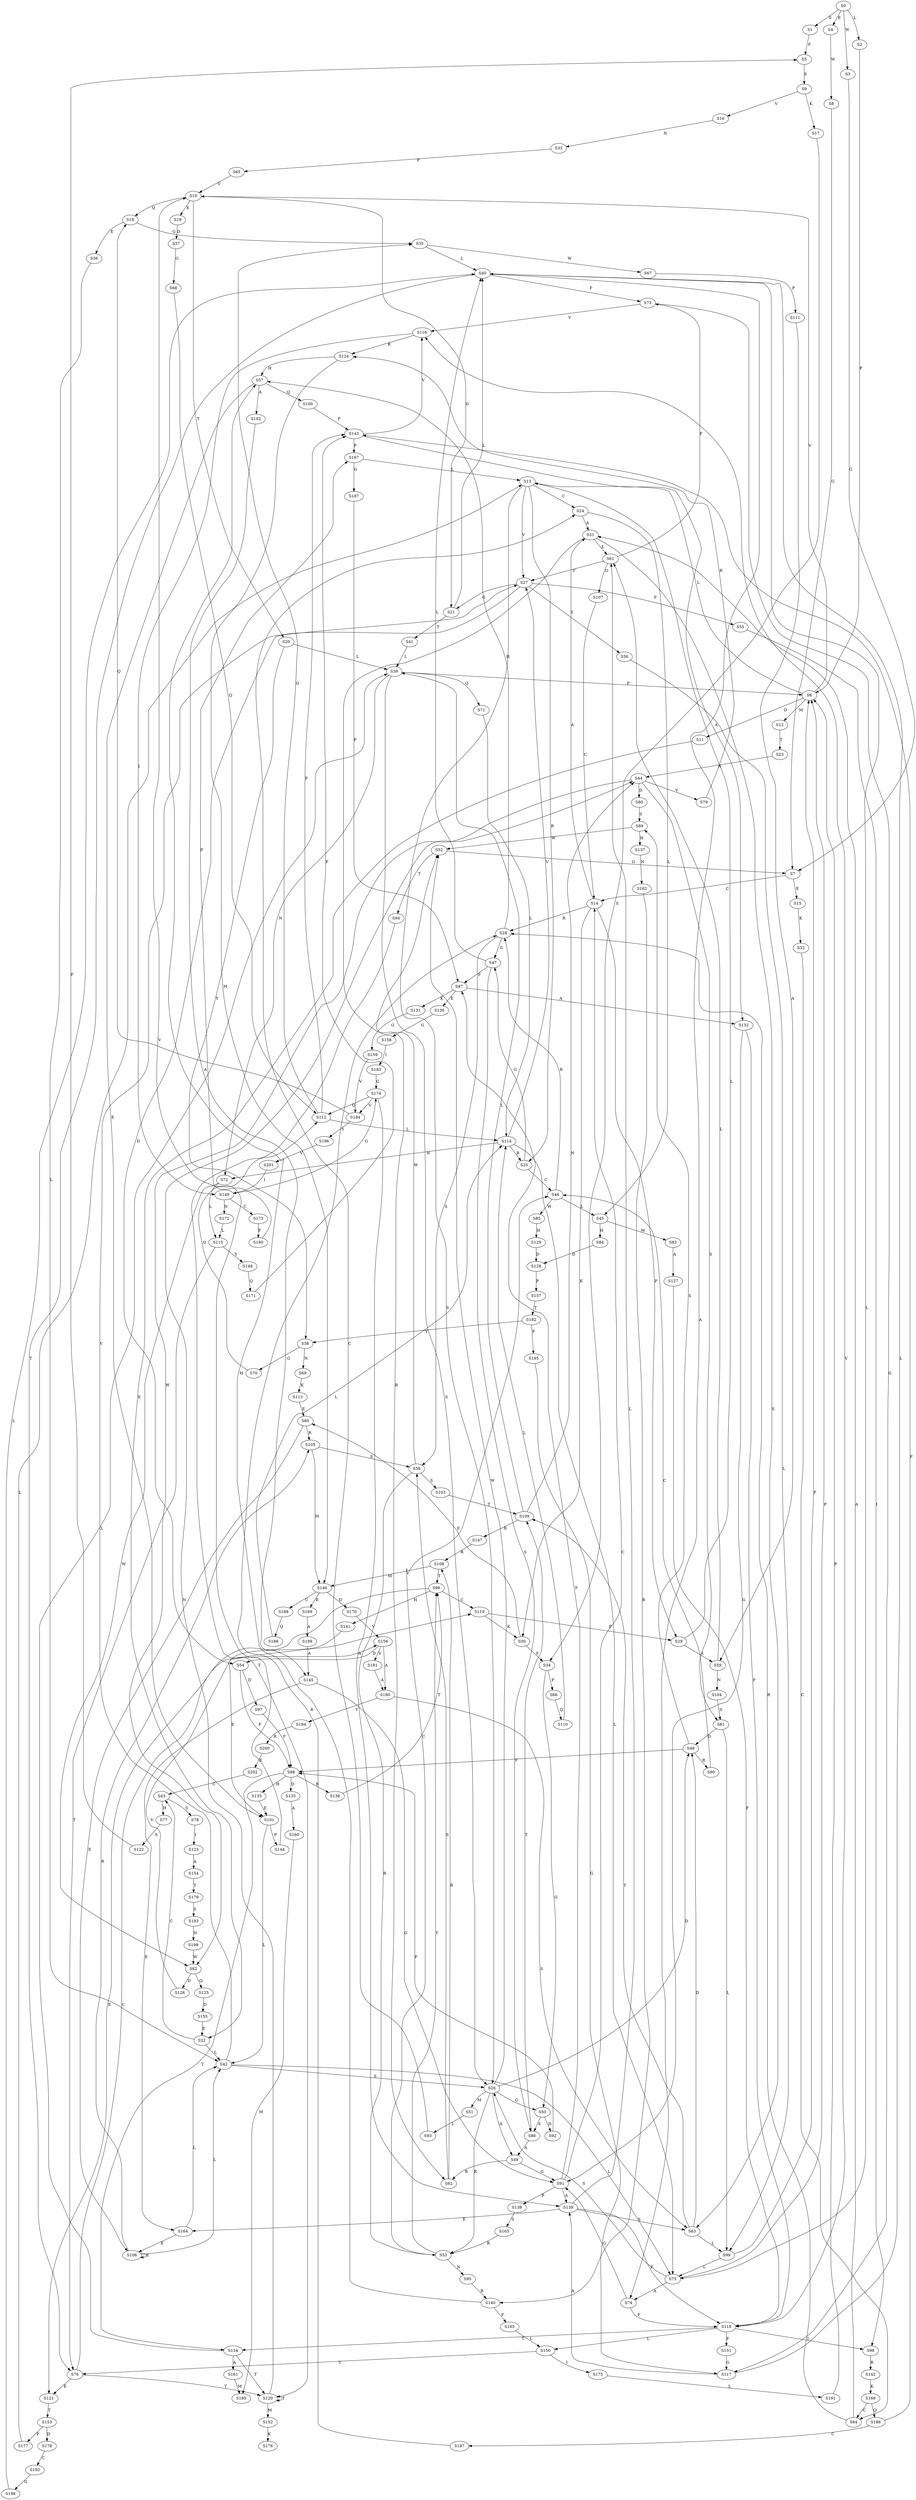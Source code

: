 strict digraph  {
	S0 -> S1 [ label = S ];
	S0 -> S2 [ label = L ];
	S0 -> S3 [ label = W ];
	S0 -> S4 [ label = E ];
	S1 -> S5 [ label = F ];
	S2 -> S6 [ label = P ];
	S3 -> S7 [ label = G ];
	S4 -> S8 [ label = W ];
	S5 -> S9 [ label = S ];
	S6 -> S10 [ label = V ];
	S6 -> S11 [ label = D ];
	S6 -> S12 [ label = M ];
	S6 -> S13 [ label = L ];
	S7 -> S14 [ label = C ];
	S7 -> S15 [ label = E ];
	S8 -> S7 [ label = G ];
	S9 -> S16 [ label = V ];
	S9 -> S17 [ label = K ];
	S10 -> S18 [ label = Q ];
	S10 -> S19 [ label = E ];
	S10 -> S20 [ label = T ];
	S10 -> S21 [ label = G ];
	S11 -> S22 [ label = E ];
	S12 -> S23 [ label = T ];
	S13 -> S24 [ label = C ];
	S13 -> S25 [ label = R ];
	S13 -> S26 [ label = S ];
	S13 -> S27 [ label = V ];
	S14 -> S28 [ label = R ];
	S14 -> S29 [ label = P ];
	S14 -> S30 [ label = K ];
	S14 -> S31 [ label = A ];
	S15 -> S32 [ label = K ];
	S16 -> S33 [ label = N ];
	S17 -> S34 [ label = S ];
	S18 -> S35 [ label = G ];
	S18 -> S36 [ label = E ];
	S19 -> S37 [ label = D ];
	S20 -> S38 [ label = Y ];
	S20 -> S39 [ label = L ];
	S21 -> S40 [ label = L ];
	S21 -> S41 [ label = T ];
	S22 -> S42 [ label = L ];
	S22 -> S43 [ label = C ];
	S23 -> S44 [ label = N ];
	S24 -> S45 [ label = L ];
	S24 -> S31 [ label = A ];
	S25 -> S46 [ label = C ];
	S25 -> S47 [ label = G ];
	S26 -> S48 [ label = D ];
	S26 -> S49 [ label = A ];
	S26 -> S50 [ label = G ];
	S26 -> S51 [ label = M ];
	S26 -> S52 [ label = W ];
	S26 -> S53 [ label = R ];
	S27 -> S54 [ label = D ];
	S27 -> S55 [ label = F ];
	S27 -> S21 [ label = G ];
	S27 -> S56 [ label = S ];
	S28 -> S57 [ label = H ];
	S28 -> S58 [ label = S ];
	S28 -> S47 [ label = G ];
	S29 -> S13 [ label = L ];
	S29 -> S59 [ label = A ];
	S30 -> S60 [ label = E ];
	S30 -> S34 [ label = S ];
	S31 -> S61 [ label = L ];
	S31 -> S62 [ label = R ];
	S31 -> S63 [ label = S ];
	S32 -> S64 [ label = C ];
	S33 -> S65 [ label = P ];
	S34 -> S50 [ label = G ];
	S34 -> S66 [ label = P ];
	S35 -> S40 [ label = L ];
	S35 -> S67 [ label = W ];
	S36 -> S42 [ label = L ];
	S37 -> S68 [ label = G ];
	S38 -> S69 [ label = N ];
	S38 -> S70 [ label = G ];
	S39 -> S71 [ label = Q ];
	S39 -> S26 [ label = S ];
	S39 -> S72 [ label = N ];
	S39 -> S6 [ label = P ];
	S40 -> S73 [ label = F ];
	S40 -> S74 [ label = A ];
	S40 -> S75 [ label = L ];
	S40 -> S76 [ label = T ];
	S41 -> S39 [ label = L ];
	S42 -> S26 [ label = S ];
	S42 -> S27 [ label = V ];
	S42 -> S75 [ label = L ];
	S43 -> S77 [ label = H ];
	S43 -> S78 [ label = S ];
	S44 -> S79 [ label = V ];
	S44 -> S80 [ label = D ];
	S44 -> S81 [ label = S ];
	S44 -> S82 [ label = W ];
	S45 -> S83 [ label = M ];
	S45 -> S84 [ label = H ];
	S46 -> S28 [ label = R ];
	S46 -> S85 [ label = W ];
	S46 -> S45 [ label = L ];
	S47 -> S40 [ label = L ];
	S47 -> S86 [ label = S ];
	S47 -> S87 [ label = F ];
	S48 -> S88 [ label = F ];
	S48 -> S89 [ label = S ];
	S48 -> S90 [ label = R ];
	S49 -> S91 [ label = G ];
	S49 -> S62 [ label = R ];
	S50 -> S86 [ label = S ];
	S50 -> S92 [ label = D ];
	S51 -> S93 [ label = L ];
	S52 -> S94 [ label = T ];
	S52 -> S7 [ label = G ];
	S53 -> S95 [ label = N ];
	S53 -> S46 [ label = C ];
	S53 -> S96 [ label = T ];
	S54 -> S97 [ label = D ];
	S54 -> S88 [ label = F ];
	S55 -> S98 [ label = I ];
	S56 -> S99 [ label = L ];
	S57 -> S100 [ label = Q ];
	S57 -> S101 [ label = E ];
	S57 -> S102 [ label = A ];
	S58 -> S103 [ label = S ];
	S58 -> S53 [ label = R ];
	S58 -> S52 [ label = W ];
	S59 -> S104 [ label = N ];
	S59 -> S61 [ label = L ];
	S60 -> S105 [ label = R ];
	S60 -> S106 [ label = E ];
	S61 -> S107 [ label = G ];
	S61 -> S27 [ label = V ];
	S61 -> S73 [ label = F ];
	S62 -> S58 [ label = S ];
	S62 -> S108 [ label = R ];
	S63 -> S48 [ label = D ];
	S63 -> S99 [ label = L ];
	S63 -> S109 [ label = T ];
	S64 -> S31 [ label = A ];
	S64 -> S28 [ label = R ];
	S65 -> S10 [ label = V ];
	S66 -> S110 [ label = Q ];
	S67 -> S111 [ label = P ];
	S68 -> S112 [ label = Q ];
	S69 -> S113 [ label = K ];
	S70 -> S112 [ label = Q ];
	S71 -> S114 [ label = L ];
	S72 -> S82 [ label = W ];
	S72 -> S115 [ label = L ];
	S73 -> S116 [ label = V ];
	S73 -> S117 [ label = G ];
	S74 -> S91 [ label = G ];
	S74 -> S118 [ label = F ];
	S75 -> S26 [ label = S ];
	S75 -> S6 [ label = P ];
	S75 -> S74 [ label = A ];
	S76 -> S119 [ label = C ];
	S76 -> S120 [ label = T ];
	S76 -> S121 [ label = E ];
	S77 -> S122 [ label = S ];
	S78 -> S123 [ label = I ];
	S79 -> S124 [ label = R ];
	S80 -> S89 [ label = S ];
	S81 -> S48 [ label = D ];
	S81 -> S99 [ label = L ];
	S82 -> S125 [ label = Q ];
	S82 -> S126 [ label = D ];
	S83 -> S127 [ label = A ];
	S84 -> S128 [ label = D ];
	S85 -> S129 [ label = H ];
	S86 -> S49 [ label = A ];
	S86 -> S109 [ label = T ];
	S87 -> S130 [ label = E ];
	S87 -> S131 [ label = K ];
	S87 -> S132 [ label = A ];
	S88 -> S133 [ label = D ];
	S88 -> S134 [ label = T ];
	S88 -> S135 [ label = H ];
	S88 -> S136 [ label = R ];
	S89 -> S52 [ label = W ];
	S89 -> S137 [ label = H ];
	S90 -> S46 [ label = C ];
	S91 -> S14 [ label = C ];
	S91 -> S87 [ label = F ];
	S91 -> S138 [ label = P ];
	S91 -> S139 [ label = A ];
	S92 -> S88 [ label = F ];
	S93 -> S24 [ label = C ];
	S94 -> S120 [ label = T ];
	S95 -> S140 [ label = R ];
	S96 -> S121 [ label = E ];
	S96 -> S141 [ label = H ];
	S96 -> S119 [ label = C ];
	S97 -> S88 [ label = F ];
	S98 -> S142 [ label = R ];
	S99 -> S6 [ label = P ];
	S99 -> S75 [ label = L ];
	S100 -> S143 [ label = F ];
	S101 -> S144 [ label = P ];
	S101 -> S42 [ label = L ];
	S102 -> S145 [ label = A ];
	S103 -> S109 [ label = T ];
	S104 -> S81 [ label = S ];
	S105 -> S146 [ label = M ];
	S105 -> S58 [ label = S ];
	S106 -> S105 [ label = R ];
	S106 -> S106 [ label = E ];
	S106 -> S42 [ label = L ];
	S107 -> S14 [ label = C ];
	S108 -> S96 [ label = T ];
	S108 -> S146 [ label = M ];
	S109 -> S147 [ label = R ];
	S109 -> S44 [ label = N ];
	S109 -> S39 [ label = L ];
	S110 -> S114 [ label = L ];
	S111 -> S59 [ label = A ];
	S112 -> S114 [ label = L ];
	S112 -> S35 [ label = G ];
	S112 -> S143 [ label = F ];
	S113 -> S60 [ label = E ];
	S114 -> S75 [ label = L ];
	S114 -> S72 [ label = N ];
	S114 -> S27 [ label = V ];
	S114 -> S25 [ label = R ];
	S115 -> S148 [ label = Y ];
	S115 -> S76 [ label = T ];
	S116 -> S124 [ label = R ];
	S116 -> S149 [ label = I ];
	S117 -> S40 [ label = L ];
	S117 -> S139 [ label = A ];
	S118 -> S116 [ label = V ];
	S118 -> S150 [ label = L ];
	S118 -> S98 [ label = I ];
	S118 -> S134 [ label = T ];
	S118 -> S151 [ label = F ];
	S119 -> S29 [ label = P ];
	S119 -> S30 [ label = K ];
	S120 -> S44 [ label = N ];
	S120 -> S120 [ label = T ];
	S120 -> S152 [ label = M ];
	S121 -> S153 [ label = T ];
	S122 -> S5 [ label = F ];
	S123 -> S154 [ label = A ];
	S124 -> S57 [ label = H ];
	S124 -> S146 [ label = M ];
	S125 -> S155 [ label = D ];
	S126 -> S156 [ label = V ];
	S127 -> S118 [ label = F ];
	S128 -> S157 [ label = P ];
	S129 -> S128 [ label = D ];
	S130 -> S158 [ label = G ];
	S131 -> S159 [ label = G ];
	S132 -> S118 [ label = F ];
	S132 -> S91 [ label = G ];
	S133 -> S160 [ label = A ];
	S134 -> S120 [ label = T ];
	S134 -> S161 [ label = A ];
	S134 -> S39 [ label = L ];
	S135 -> S101 [ label = E ];
	S136 -> S96 [ label = T ];
	S137 -> S162 [ label = N ];
	S138 -> S163 [ label = S ];
	S139 -> S164 [ label = E ];
	S139 -> S118 [ label = F ];
	S139 -> S61 [ label = L ];
	S139 -> S63 [ label = S ];
	S140 -> S57 [ label = H ];
	S140 -> S165 [ label = F ];
	S141 -> S101 [ label = E ];
	S142 -> S166 [ label = K ];
	S143 -> S167 [ label = P ];
	S143 -> S132 [ label = A ];
	S143 -> S116 [ label = V ];
	S144 -> S10 [ label = V ];
	S145 -> S164 [ label = E ];
	S145 -> S91 [ label = G ];
	S146 -> S168 [ label = C ];
	S146 -> S169 [ label = E ];
	S146 -> S170 [ label = D ];
	S147 -> S108 [ label = R ];
	S148 -> S171 [ label = Q ];
	S149 -> S172 [ label = N ];
	S149 -> S173 [ label = C ];
	S149 -> S174 [ label = G ];
	S150 -> S76 [ label = T ];
	S150 -> S175 [ label = I ];
	S151 -> S117 [ label = G ];
	S152 -> S176 [ label = K ];
	S153 -> S177 [ label = P ];
	S153 -> S178 [ label = D ];
	S154 -> S179 [ label = T ];
	S155 -> S22 [ label = E ];
	S156 -> S180 [ label = A ];
	S156 -> S181 [ label = V ];
	S156 -> S54 [ label = D ];
	S157 -> S182 [ label = T ];
	S158 -> S183 [ label = I ];
	S159 -> S184 [ label = V ];
	S160 -> S185 [ label = M ];
	S161 -> S185 [ label = M ];
	S162 -> S140 [ label = R ];
	S163 -> S53 [ label = R ];
	S164 -> S42 [ label = L ];
	S164 -> S106 [ label = E ];
	S165 -> S150 [ label = L ];
	S166 -> S186 [ label = Q ];
	S166 -> S64 [ label = C ];
	S167 -> S187 [ label = G ];
	S167 -> S13 [ label = L ];
	S168 -> S188 [ label = Q ];
	S169 -> S189 [ label = A ];
	S170 -> S156 [ label = V ];
	S171 -> S143 [ label = F ];
	S172 -> S115 [ label = L ];
	S173 -> S190 [ label = F ];
	S174 -> S112 [ label = Q ];
	S174 -> S184 [ label = V ];
	S174 -> S139 [ label = A ];
	S175 -> S191 [ label = L ];
	S177 -> S13 [ label = L ];
	S178 -> S192 [ label = C ];
	S179 -> S193 [ label = S ];
	S180 -> S194 [ label = Y ];
	S180 -> S63 [ label = S ];
	S181 -> S180 [ label = A ];
	S182 -> S195 [ label = F ];
	S182 -> S38 [ label = Y ];
	S183 -> S174 [ label = G ];
	S184 -> S18 [ label = Q ];
	S184 -> S196 [ label = Y ];
	S186 -> S143 [ label = F ];
	S186 -> S197 [ label = C ];
	S187 -> S87 [ label = F ];
	S188 -> S114 [ label = L ];
	S189 -> S145 [ label = A ];
	S190 -> S167 [ label = P ];
	S191 -> S6 [ label = P ];
	S192 -> S198 [ label = G ];
	S193 -> S199 [ label = N ];
	S194 -> S200 [ label = R ];
	S195 -> S117 [ label = G ];
	S196 -> S201 [ label = V ];
	S197 -> S28 [ label = R ];
	S198 -> S40 [ label = L ];
	S199 -> S82 [ label = W ];
	S200 -> S202 [ label = E ];
	S201 -> S149 [ label = I ];
	S202 -> S43 [ label = C ];
}
